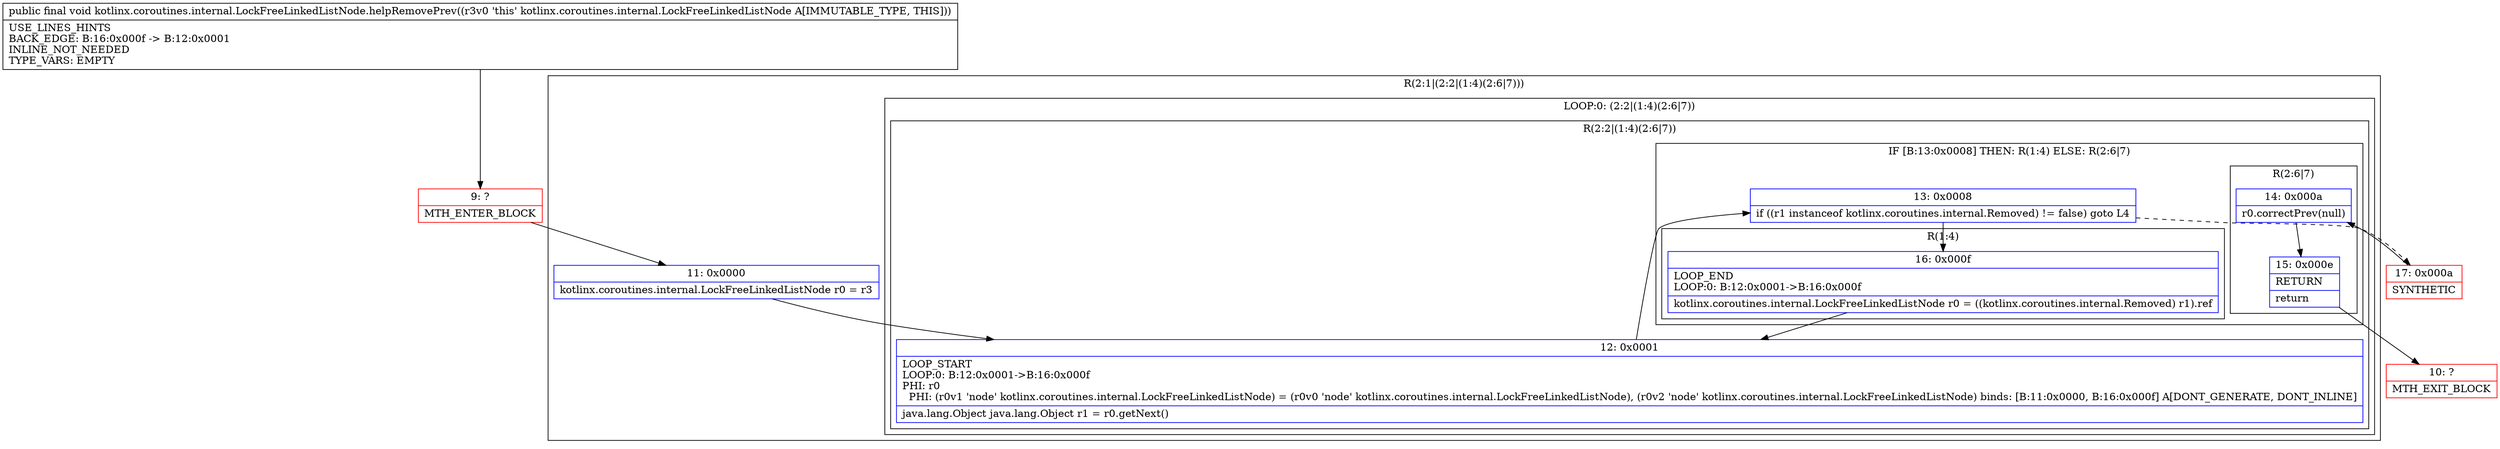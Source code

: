 digraph "CFG forkotlinx.coroutines.internal.LockFreeLinkedListNode.helpRemovePrev()V" {
subgraph cluster_Region_542011346 {
label = "R(2:1|(2:2|(1:4)(2:6|7)))";
node [shape=record,color=blue];
Node_11 [shape=record,label="{11\:\ 0x0000|kotlinx.coroutines.internal.LockFreeLinkedListNode r0 = r3\l}"];
subgraph cluster_LoopRegion_632727898 {
label = "LOOP:0: (2:2|(1:4)(2:6|7))";
node [shape=record,color=blue];
subgraph cluster_Region_451213428 {
label = "R(2:2|(1:4)(2:6|7))";
node [shape=record,color=blue];
Node_12 [shape=record,label="{12\:\ 0x0001|LOOP_START\lLOOP:0: B:12:0x0001\-\>B:16:0x000f\lPHI: r0 \l  PHI: (r0v1 'node' kotlinx.coroutines.internal.LockFreeLinkedListNode) = (r0v0 'node' kotlinx.coroutines.internal.LockFreeLinkedListNode), (r0v2 'node' kotlinx.coroutines.internal.LockFreeLinkedListNode) binds: [B:11:0x0000, B:16:0x000f] A[DONT_GENERATE, DONT_INLINE]\l|java.lang.Object java.lang.Object r1 = r0.getNext()\l}"];
subgraph cluster_IfRegion_1228811162 {
label = "IF [B:13:0x0008] THEN: R(1:4) ELSE: R(2:6|7)";
node [shape=record,color=blue];
Node_13 [shape=record,label="{13\:\ 0x0008|if ((r1 instanceof kotlinx.coroutines.internal.Removed) != false) goto L4\l}"];
subgraph cluster_Region_1807965302 {
label = "R(1:4)";
node [shape=record,color=blue];
Node_16 [shape=record,label="{16\:\ 0x000f|LOOP_END\lLOOP:0: B:12:0x0001\-\>B:16:0x000f\l|kotlinx.coroutines.internal.LockFreeLinkedListNode r0 = ((kotlinx.coroutines.internal.Removed) r1).ref\l}"];
}
subgraph cluster_Region_450750444 {
label = "R(2:6|7)";
node [shape=record,color=blue];
Node_14 [shape=record,label="{14\:\ 0x000a|r0.correctPrev(null)\l}"];
Node_15 [shape=record,label="{15\:\ 0x000e|RETURN\l|return\l}"];
}
}
}
}
}
Node_9 [shape=record,color=red,label="{9\:\ ?|MTH_ENTER_BLOCK\l}"];
Node_17 [shape=record,color=red,label="{17\:\ 0x000a|SYNTHETIC\l}"];
Node_10 [shape=record,color=red,label="{10\:\ ?|MTH_EXIT_BLOCK\l}"];
MethodNode[shape=record,label="{public final void kotlinx.coroutines.internal.LockFreeLinkedListNode.helpRemovePrev((r3v0 'this' kotlinx.coroutines.internal.LockFreeLinkedListNode A[IMMUTABLE_TYPE, THIS]))  | USE_LINES_HINTS\lBACK_EDGE: B:16:0x000f \-\> B:12:0x0001\lINLINE_NOT_NEEDED\lTYPE_VARS: EMPTY\l}"];
MethodNode -> Node_9;Node_11 -> Node_12;
Node_12 -> Node_13;
Node_13 -> Node_16;
Node_13 -> Node_17[style=dashed];
Node_16 -> Node_12;
Node_14 -> Node_15;
Node_15 -> Node_10;
Node_9 -> Node_11;
Node_17 -> Node_14;
}


